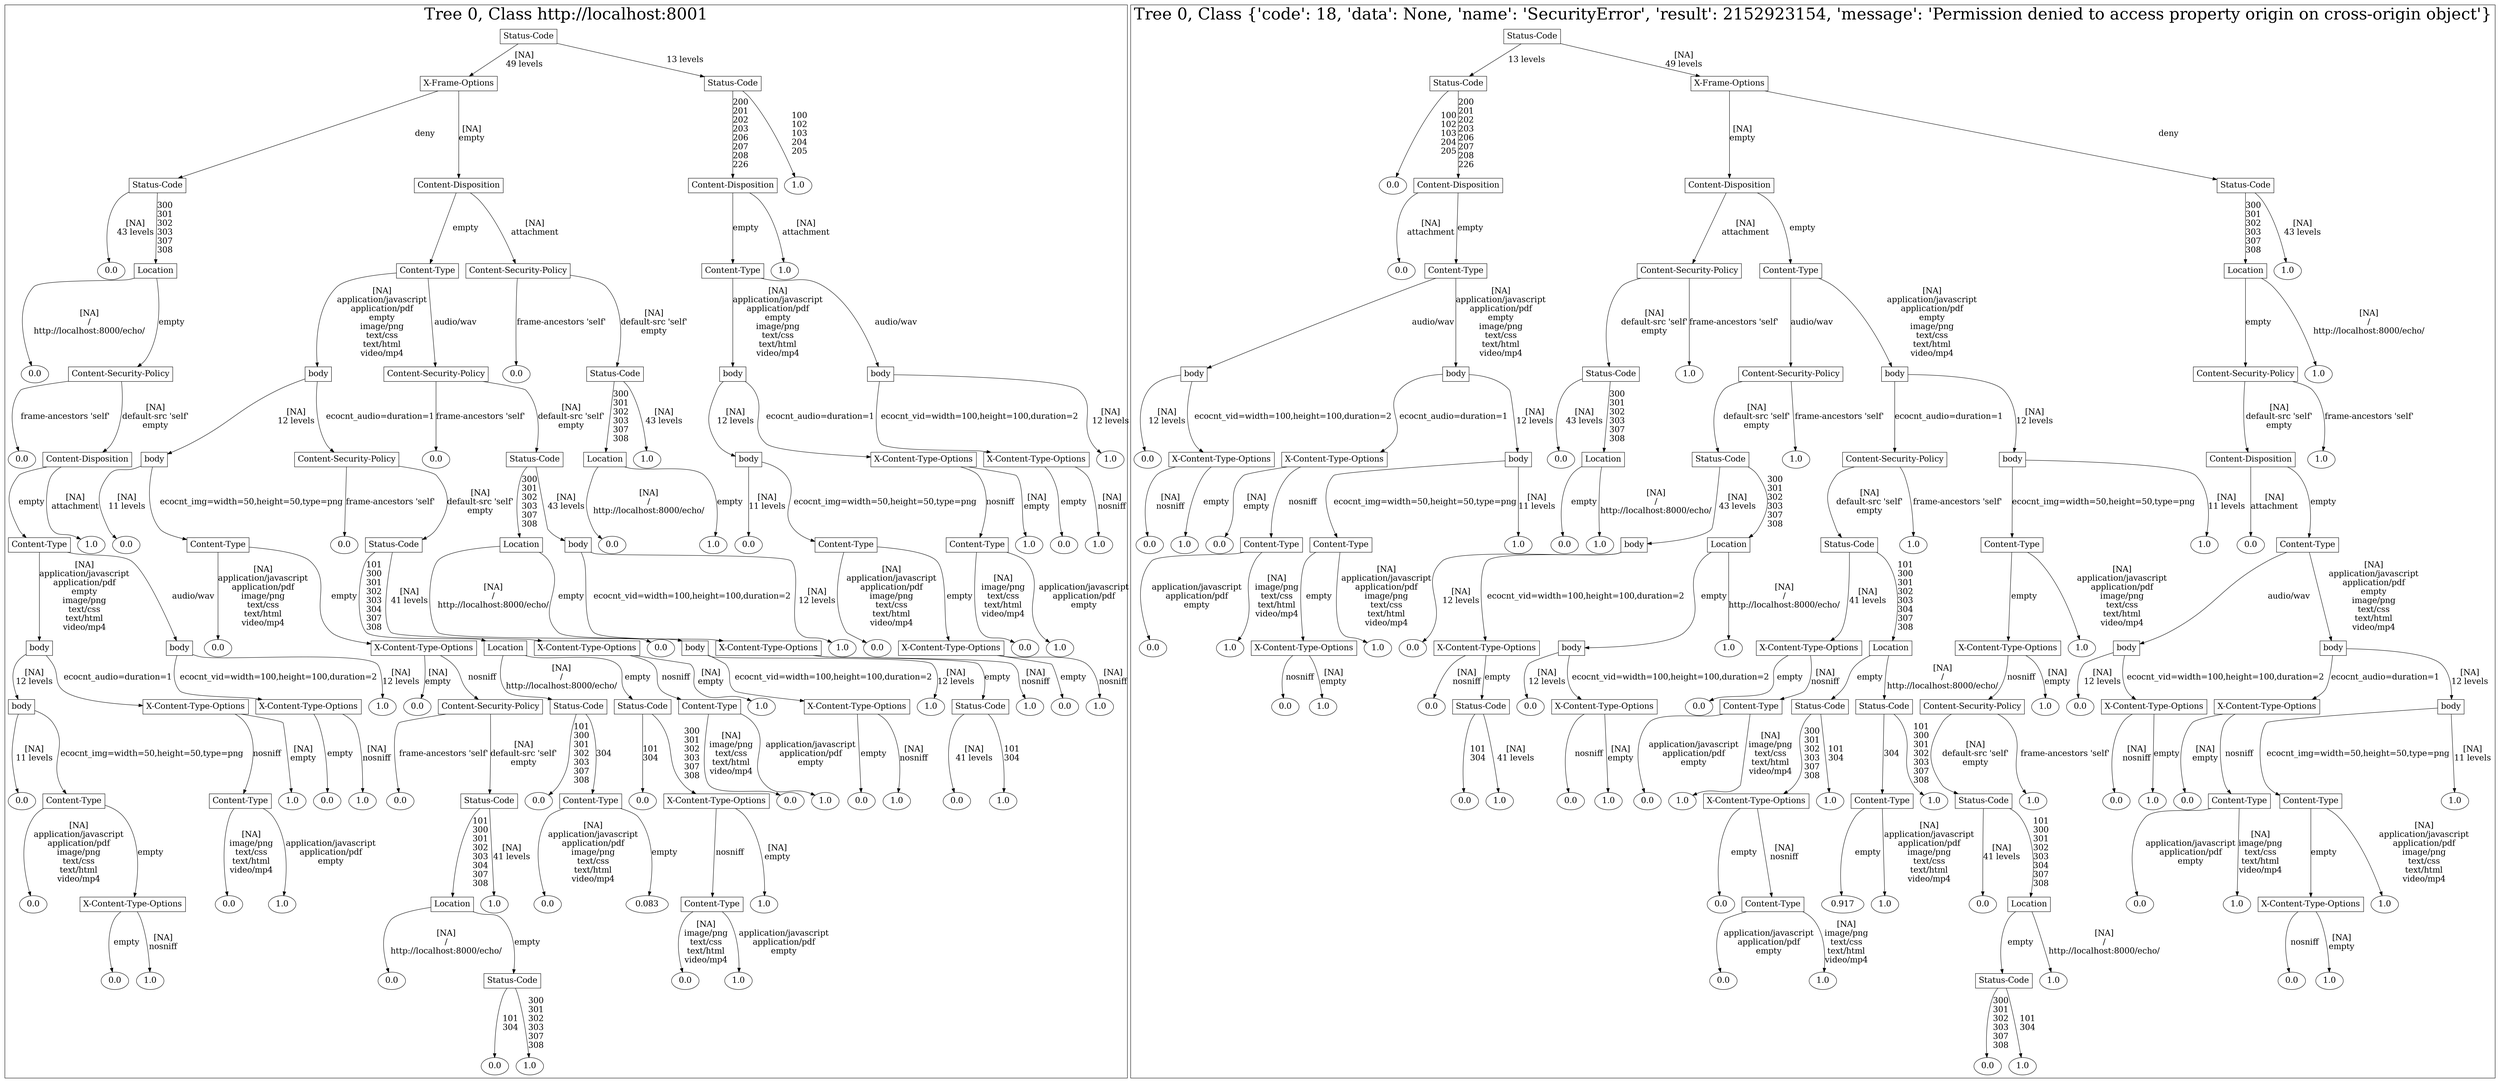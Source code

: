 /*
Generated by:
    http://https://github.com/h2oai/h2o-3/tree/master/h2o-genmodel/src/main/java/hex/genmodel/tools/PrintMojo.java
*/

/*
On a mac:

$ brew install graphviz
$ dot -Tpng file.gv -o file.png
$ open file.png
*/

digraph G {

subgraph cluster_0 {
/* Nodes */

/* Level 0 */
{
"SG_0_Node_0" [shape=box, fontsize=20, label="Status-Code"]
}

/* Level 1 */
{
"SG_0_Node_1" [shape=box, fontsize=20, label="X-Frame-Options"]
"SG_0_Node_2" [shape=box, fontsize=20, label="Status-Code"]
}

/* Level 2 */
{
"SG_0_Node_3" [shape=box, fontsize=20, label="Status-Code"]
"SG_0_Node_4" [shape=box, fontsize=20, label="Content-Disposition"]
"SG_0_Node_5" [shape=box, fontsize=20, label="Content-Disposition"]
"SG_0_Node_60" [fontsize=20, label="1.0"]
}

/* Level 3 */
{
"SG_0_Node_61" [fontsize=20, label="0.0"]
"SG_0_Node_7" [shape=box, fontsize=20, label="Location"]
"SG_0_Node_8" [shape=box, fontsize=20, label="Content-Type"]
"SG_0_Node_9" [shape=box, fontsize=20, label="Content-Security-Policy"]
"SG_0_Node_10" [shape=box, fontsize=20, label="Content-Type"]
"SG_0_Node_62" [fontsize=20, label="1.0"]
}

/* Level 4 */
{
"SG_0_Node_63" [fontsize=20, label="0.0"]
"SG_0_Node_11" [shape=box, fontsize=20, label="Content-Security-Policy"]
"SG_0_Node_12" [shape=box, fontsize=20, label="body"]
"SG_0_Node_13" [shape=box, fontsize=20, label="Content-Security-Policy"]
"SG_0_Node_64" [fontsize=20, label="0.0"]
"SG_0_Node_14" [shape=box, fontsize=20, label="Status-Code"]
"SG_0_Node_15" [shape=box, fontsize=20, label="body"]
"SG_0_Node_16" [shape=box, fontsize=20, label="body"]
}

/* Level 5 */
{
"SG_0_Node_65" [fontsize=20, label="0.0"]
"SG_0_Node_17" [shape=box, fontsize=20, label="Content-Disposition"]
"SG_0_Node_18" [shape=box, fontsize=20, label="body"]
"SG_0_Node_19" [shape=box, fontsize=20, label="Content-Security-Policy"]
"SG_0_Node_66" [fontsize=20, label="0.0"]
"SG_0_Node_20" [shape=box, fontsize=20, label="Status-Code"]
"SG_0_Node_21" [shape=box, fontsize=20, label="Location"]
"SG_0_Node_67" [fontsize=20, label="1.0"]
"SG_0_Node_22" [shape=box, fontsize=20, label="body"]
"SG_0_Node_23" [shape=box, fontsize=20, label="X-Content-Type-Options"]
"SG_0_Node_24" [shape=box, fontsize=20, label="X-Content-Type-Options"]
"SG_0_Node_68" [fontsize=20, label="1.0"]
}

/* Level 6 */
{
"SG_0_Node_25" [shape=box, fontsize=20, label="Content-Type"]
"SG_0_Node_69" [fontsize=20, label="1.0"]
"SG_0_Node_70" [fontsize=20, label="0.0"]
"SG_0_Node_27" [shape=box, fontsize=20, label="Content-Type"]
"SG_0_Node_71" [fontsize=20, label="0.0"]
"SG_0_Node_28" [shape=box, fontsize=20, label="Status-Code"]
"SG_0_Node_29" [shape=box, fontsize=20, label="Location"]
"SG_0_Node_30" [shape=box, fontsize=20, label="body"]
"SG_0_Node_72" [fontsize=20, label="0.0"]
"SG_0_Node_73" [fontsize=20, label="1.0"]
"SG_0_Node_74" [fontsize=20, label="0.0"]
"SG_0_Node_31" [shape=box, fontsize=20, label="Content-Type"]
"SG_0_Node_32" [shape=box, fontsize=20, label="Content-Type"]
"SG_0_Node_75" [fontsize=20, label="1.0"]
"SG_0_Node_76" [fontsize=20, label="0.0"]
"SG_0_Node_77" [fontsize=20, label="1.0"]
}

/* Level 7 */
{
"SG_0_Node_33" [shape=box, fontsize=20, label="body"]
"SG_0_Node_34" [shape=box, fontsize=20, label="body"]
"SG_0_Node_78" [fontsize=20, label="0.0"]
"SG_0_Node_35" [shape=box, fontsize=20, label="X-Content-Type-Options"]
"SG_0_Node_36" [shape=box, fontsize=20, label="Location"]
"SG_0_Node_37" [shape=box, fontsize=20, label="X-Content-Type-Options"]
"SG_0_Node_79" [fontsize=20, label="0.0"]
"SG_0_Node_38" [shape=box, fontsize=20, label="body"]
"SG_0_Node_39" [shape=box, fontsize=20, label="X-Content-Type-Options"]
"SG_0_Node_80" [fontsize=20, label="1.0"]
"SG_0_Node_81" [fontsize=20, label="0.0"]
"SG_0_Node_40" [shape=box, fontsize=20, label="X-Content-Type-Options"]
"SG_0_Node_82" [fontsize=20, label="0.0"]
"SG_0_Node_83" [fontsize=20, label="1.0"]
}

/* Level 8 */
{
"SG_0_Node_41" [shape=box, fontsize=20, label="body"]
"SG_0_Node_42" [shape=box, fontsize=20, label="X-Content-Type-Options"]
"SG_0_Node_43" [shape=box, fontsize=20, label="X-Content-Type-Options"]
"SG_0_Node_84" [fontsize=20, label="1.0"]
"SG_0_Node_85" [fontsize=20, label="0.0"]
"SG_0_Node_44" [shape=box, fontsize=20, label="Content-Security-Policy"]
"SG_0_Node_45" [shape=box, fontsize=20, label="Status-Code"]
"SG_0_Node_46" [shape=box, fontsize=20, label="Status-Code"]
"SG_0_Node_47" [shape=box, fontsize=20, label="Content-Type"]
"SG_0_Node_86" [fontsize=20, label="1.0"]
"SG_0_Node_48" [shape=box, fontsize=20, label="X-Content-Type-Options"]
"SG_0_Node_87" [fontsize=20, label="1.0"]
"SG_0_Node_49" [shape=box, fontsize=20, label="Status-Code"]
"SG_0_Node_88" [fontsize=20, label="1.0"]
"SG_0_Node_89" [fontsize=20, label="0.0"]
"SG_0_Node_90" [fontsize=20, label="1.0"]
}

/* Level 9 */
{
"SG_0_Node_91" [fontsize=20, label="0.0"]
"SG_0_Node_50" [shape=box, fontsize=20, label="Content-Type"]
"SG_0_Node_51" [shape=box, fontsize=20, label="Content-Type"]
"SG_0_Node_92" [fontsize=20, label="1.0"]
"SG_0_Node_93" [fontsize=20, label="0.0"]
"SG_0_Node_94" [fontsize=20, label="1.0"]
"SG_0_Node_95" [fontsize=20, label="0.0"]
"SG_0_Node_52" [shape=box, fontsize=20, label="Status-Code"]
"SG_0_Node_96" [fontsize=20, label="0.0"]
"SG_0_Node_53" [shape=box, fontsize=20, label="Content-Type"]
"SG_0_Node_97" [fontsize=20, label="0.0"]
"SG_0_Node_54" [shape=box, fontsize=20, label="X-Content-Type-Options"]
"SG_0_Node_98" [fontsize=20, label="0.0"]
"SG_0_Node_99" [fontsize=20, label="1.0"]
"SG_0_Node_100" [fontsize=20, label="0.0"]
"SG_0_Node_101" [fontsize=20, label="1.0"]
"SG_0_Node_102" [fontsize=20, label="0.0"]
"SG_0_Node_103" [fontsize=20, label="1.0"]
}

/* Level 10 */
{
"SG_0_Node_104" [fontsize=20, label="0.0"]
"SG_0_Node_55" [shape=box, fontsize=20, label="X-Content-Type-Options"]
"SG_0_Node_105" [fontsize=20, label="0.0"]
"SG_0_Node_106" [fontsize=20, label="1.0"]
"SG_0_Node_56" [shape=box, fontsize=20, label="Location"]
"SG_0_Node_107" [fontsize=20, label="1.0"]
"SG_0_Node_108" [fontsize=20, label="0.0"]
"SG_0_Node_109" [fontsize=20, label="0.083"]
"SG_0_Node_58" [shape=box, fontsize=20, label="Content-Type"]
"SG_0_Node_110" [fontsize=20, label="1.0"]
}

/* Level 11 */
{
"SG_0_Node_111" [fontsize=20, label="0.0"]
"SG_0_Node_112" [fontsize=20, label="1.0"]
"SG_0_Node_113" [fontsize=20, label="0.0"]
"SG_0_Node_59" [shape=box, fontsize=20, label="Status-Code"]
"SG_0_Node_114" [fontsize=20, label="0.0"]
"SG_0_Node_115" [fontsize=20, label="1.0"]
}

/* Level 12 */
{
"SG_0_Node_116" [fontsize=20, label="0.0"]
"SG_0_Node_117" [fontsize=20, label="1.0"]
}

/* Edges */
"SG_0_Node_0" -> "SG_0_Node_1" [fontsize=20, label="[NA]
49 levels
"]
"SG_0_Node_0" -> "SG_0_Node_2" [fontsize=20, label="13 levels
"]
"SG_0_Node_2" -> "SG_0_Node_5" [fontsize=20, label="200
201
202
203
206
207
208
226
"]
"SG_0_Node_2" -> "SG_0_Node_60" [fontsize=20, label="100
102
103
204
205
"]
"SG_0_Node_5" -> "SG_0_Node_10" [fontsize=20, label="empty
"]
"SG_0_Node_5" -> "SG_0_Node_62" [fontsize=20, label="[NA]
attachment
"]
"SG_0_Node_10" -> "SG_0_Node_15" [fontsize=20, label="[NA]
application/javascript
application/pdf
empty
image/png
text/css
text/html
video/mp4
"]
"SG_0_Node_10" -> "SG_0_Node_16" [fontsize=20, label="audio/wav
"]
"SG_0_Node_16" -> "SG_0_Node_24" [fontsize=20, label="ecocnt_vid=width=100,height=100,duration=2
"]
"SG_0_Node_16" -> "SG_0_Node_68" [fontsize=20, label="[NA]
12 levels
"]
"SG_0_Node_24" -> "SG_0_Node_76" [fontsize=20, label="empty
"]
"SG_0_Node_24" -> "SG_0_Node_77" [fontsize=20, label="[NA]
nosniff
"]
"SG_0_Node_15" -> "SG_0_Node_22" [fontsize=20, label="[NA]
12 levels
"]
"SG_0_Node_15" -> "SG_0_Node_23" [fontsize=20, label="ecocnt_audio=duration=1
"]
"SG_0_Node_23" -> "SG_0_Node_32" [fontsize=20, label="nosniff
"]
"SG_0_Node_23" -> "SG_0_Node_75" [fontsize=20, label="[NA]
empty
"]
"SG_0_Node_32" -> "SG_0_Node_82" [fontsize=20, label="[NA]
image/png
text/css
text/html
video/mp4
"]
"SG_0_Node_32" -> "SG_0_Node_83" [fontsize=20, label="application/javascript
application/pdf
empty
"]
"SG_0_Node_22" -> "SG_0_Node_74" [fontsize=20, label="[NA]
11 levels
"]
"SG_0_Node_22" -> "SG_0_Node_31" [fontsize=20, label="ecocnt_img=width=50,height=50,type=png
"]
"SG_0_Node_31" -> "SG_0_Node_81" [fontsize=20, label="[NA]
application/javascript
application/pdf
image/png
text/css
text/html
video/mp4
"]
"SG_0_Node_31" -> "SG_0_Node_40" [fontsize=20, label="empty
"]
"SG_0_Node_40" -> "SG_0_Node_89" [fontsize=20, label="empty
"]
"SG_0_Node_40" -> "SG_0_Node_90" [fontsize=20, label="[NA]
nosniff
"]
"SG_0_Node_1" -> "SG_0_Node_3" [fontsize=20, label="deny
"]
"SG_0_Node_1" -> "SG_0_Node_4" [fontsize=20, label="[NA]
empty
"]
"SG_0_Node_4" -> "SG_0_Node_8" [fontsize=20, label="empty
"]
"SG_0_Node_4" -> "SG_0_Node_9" [fontsize=20, label="[NA]
attachment
"]
"SG_0_Node_9" -> "SG_0_Node_64" [fontsize=20, label="frame-ancestors 'self'
"]
"SG_0_Node_9" -> "SG_0_Node_14" [fontsize=20, label="[NA]
default-src 'self'
empty
"]
"SG_0_Node_14" -> "SG_0_Node_21" [fontsize=20, label="300
301
302
303
307
308
"]
"SG_0_Node_14" -> "SG_0_Node_67" [fontsize=20, label="[NA]
43 levels
"]
"SG_0_Node_21" -> "SG_0_Node_72" [fontsize=20, label="[NA]
/
http://localhost:8000/echo/
"]
"SG_0_Node_21" -> "SG_0_Node_73" [fontsize=20, label="empty
"]
"SG_0_Node_8" -> "SG_0_Node_12" [fontsize=20, label="[NA]
application/javascript
application/pdf
empty
image/png
text/css
text/html
video/mp4
"]
"SG_0_Node_8" -> "SG_0_Node_13" [fontsize=20, label="audio/wav
"]
"SG_0_Node_13" -> "SG_0_Node_66" [fontsize=20, label="frame-ancestors 'self'
"]
"SG_0_Node_13" -> "SG_0_Node_20" [fontsize=20, label="[NA]
default-src 'self'
empty
"]
"SG_0_Node_20" -> "SG_0_Node_29" [fontsize=20, label="300
301
302
303
307
308
"]
"SG_0_Node_20" -> "SG_0_Node_30" [fontsize=20, label="[NA]
43 levels
"]
"SG_0_Node_30" -> "SG_0_Node_39" [fontsize=20, label="ecocnt_vid=width=100,height=100,duration=2
"]
"SG_0_Node_30" -> "SG_0_Node_80" [fontsize=20, label="[NA]
12 levels
"]
"SG_0_Node_39" -> "SG_0_Node_49" [fontsize=20, label="empty
"]
"SG_0_Node_39" -> "SG_0_Node_88" [fontsize=20, label="[NA]
nosniff
"]
"SG_0_Node_49" -> "SG_0_Node_102" [fontsize=20, label="[NA]
41 levels
"]
"SG_0_Node_49" -> "SG_0_Node_103" [fontsize=20, label="101
304
"]
"SG_0_Node_29" -> "SG_0_Node_79" [fontsize=20, label="[NA]
/
http://localhost:8000/echo/
"]
"SG_0_Node_29" -> "SG_0_Node_38" [fontsize=20, label="empty
"]
"SG_0_Node_38" -> "SG_0_Node_48" [fontsize=20, label="ecocnt_vid=width=100,height=100,duration=2
"]
"SG_0_Node_38" -> "SG_0_Node_87" [fontsize=20, label="[NA]
12 levels
"]
"SG_0_Node_48" -> "SG_0_Node_100" [fontsize=20, label="empty
"]
"SG_0_Node_48" -> "SG_0_Node_101" [fontsize=20, label="[NA]
nosniff
"]
"SG_0_Node_12" -> "SG_0_Node_18" [fontsize=20, label="[NA]
12 levels
"]
"SG_0_Node_12" -> "SG_0_Node_19" [fontsize=20, label="ecocnt_audio=duration=1
"]
"SG_0_Node_19" -> "SG_0_Node_71" [fontsize=20, label="frame-ancestors 'self'
"]
"SG_0_Node_19" -> "SG_0_Node_28" [fontsize=20, label="[NA]
default-src 'self'
empty
"]
"SG_0_Node_28" -> "SG_0_Node_36" [fontsize=20, label="101
300
301
302
303
304
307
308
"]
"SG_0_Node_28" -> "SG_0_Node_37" [fontsize=20, label="[NA]
41 levels
"]
"SG_0_Node_37" -> "SG_0_Node_47" [fontsize=20, label="nosniff
"]
"SG_0_Node_37" -> "SG_0_Node_86" [fontsize=20, label="[NA]
empty
"]
"SG_0_Node_47" -> "SG_0_Node_98" [fontsize=20, label="[NA]
image/png
text/css
text/html
video/mp4
"]
"SG_0_Node_47" -> "SG_0_Node_99" [fontsize=20, label="application/javascript
application/pdf
empty
"]
"SG_0_Node_36" -> "SG_0_Node_45" [fontsize=20, label="[NA]
/
http://localhost:8000/echo/
"]
"SG_0_Node_36" -> "SG_0_Node_46" [fontsize=20, label="empty
"]
"SG_0_Node_46" -> "SG_0_Node_97" [fontsize=20, label="101
304
"]
"SG_0_Node_46" -> "SG_0_Node_54" [fontsize=20, label="300
301
302
303
307
308
"]
"SG_0_Node_54" -> "SG_0_Node_58" [fontsize=20, label="nosniff
"]
"SG_0_Node_54" -> "SG_0_Node_110" [fontsize=20, label="[NA]
empty
"]
"SG_0_Node_58" -> "SG_0_Node_114" [fontsize=20, label="[NA]
image/png
text/css
text/html
video/mp4
"]
"SG_0_Node_58" -> "SG_0_Node_115" [fontsize=20, label="application/javascript
application/pdf
empty
"]
"SG_0_Node_45" -> "SG_0_Node_96" [fontsize=20, label="101
300
301
302
303
307
308
"]
"SG_0_Node_45" -> "SG_0_Node_53" [fontsize=20, label="304
"]
"SG_0_Node_53" -> "SG_0_Node_108" [fontsize=20, label="[NA]
application/javascript
application/pdf
image/png
text/css
text/html
video/mp4
"]
"SG_0_Node_53" -> "SG_0_Node_109" [fontsize=20, label="empty
"]
"SG_0_Node_18" -> "SG_0_Node_70" [fontsize=20, label="[NA]
11 levels
"]
"SG_0_Node_18" -> "SG_0_Node_27" [fontsize=20, label="ecocnt_img=width=50,height=50,type=png
"]
"SG_0_Node_27" -> "SG_0_Node_78" [fontsize=20, label="[NA]
application/javascript
application/pdf
image/png
text/css
text/html
video/mp4
"]
"SG_0_Node_27" -> "SG_0_Node_35" [fontsize=20, label="empty
"]
"SG_0_Node_35" -> "SG_0_Node_85" [fontsize=20, label="[NA]
empty
"]
"SG_0_Node_35" -> "SG_0_Node_44" [fontsize=20, label="nosniff
"]
"SG_0_Node_44" -> "SG_0_Node_95" [fontsize=20, label="frame-ancestors 'self'
"]
"SG_0_Node_44" -> "SG_0_Node_52" [fontsize=20, label="[NA]
default-src 'self'
empty
"]
"SG_0_Node_52" -> "SG_0_Node_56" [fontsize=20, label="101
300
301
302
303
304
307
308
"]
"SG_0_Node_52" -> "SG_0_Node_107" [fontsize=20, label="[NA]
41 levels
"]
"SG_0_Node_56" -> "SG_0_Node_113" [fontsize=20, label="[NA]
/
http://localhost:8000/echo/
"]
"SG_0_Node_56" -> "SG_0_Node_59" [fontsize=20, label="empty
"]
"SG_0_Node_59" -> "SG_0_Node_116" [fontsize=20, label="101
304
"]
"SG_0_Node_59" -> "SG_0_Node_117" [fontsize=20, label="300
301
302
303
307
308
"]
"SG_0_Node_3" -> "SG_0_Node_61" [fontsize=20, label="[NA]
43 levels
"]
"SG_0_Node_3" -> "SG_0_Node_7" [fontsize=20, label="300
301
302
303
307
308
"]
"SG_0_Node_7" -> "SG_0_Node_63" [fontsize=20, label="[NA]
/
http://localhost:8000/echo/
"]
"SG_0_Node_7" -> "SG_0_Node_11" [fontsize=20, label="empty
"]
"SG_0_Node_11" -> "SG_0_Node_65" [fontsize=20, label="frame-ancestors 'self'
"]
"SG_0_Node_11" -> "SG_0_Node_17" [fontsize=20, label="[NA]
default-src 'self'
empty
"]
"SG_0_Node_17" -> "SG_0_Node_25" [fontsize=20, label="empty
"]
"SG_0_Node_17" -> "SG_0_Node_69" [fontsize=20, label="[NA]
attachment
"]
"SG_0_Node_25" -> "SG_0_Node_33" [fontsize=20, label="[NA]
application/javascript
application/pdf
empty
image/png
text/css
text/html
video/mp4
"]
"SG_0_Node_25" -> "SG_0_Node_34" [fontsize=20, label="audio/wav
"]
"SG_0_Node_34" -> "SG_0_Node_43" [fontsize=20, label="ecocnt_vid=width=100,height=100,duration=2
"]
"SG_0_Node_34" -> "SG_0_Node_84" [fontsize=20, label="[NA]
12 levels
"]
"SG_0_Node_43" -> "SG_0_Node_93" [fontsize=20, label="empty
"]
"SG_0_Node_43" -> "SG_0_Node_94" [fontsize=20, label="[NA]
nosniff
"]
"SG_0_Node_33" -> "SG_0_Node_41" [fontsize=20, label="[NA]
12 levels
"]
"SG_0_Node_33" -> "SG_0_Node_42" [fontsize=20, label="ecocnt_audio=duration=1
"]
"SG_0_Node_42" -> "SG_0_Node_51" [fontsize=20, label="nosniff
"]
"SG_0_Node_42" -> "SG_0_Node_92" [fontsize=20, label="[NA]
empty
"]
"SG_0_Node_51" -> "SG_0_Node_105" [fontsize=20, label="[NA]
image/png
text/css
text/html
video/mp4
"]
"SG_0_Node_51" -> "SG_0_Node_106" [fontsize=20, label="application/javascript
application/pdf
empty
"]
"SG_0_Node_41" -> "SG_0_Node_91" [fontsize=20, label="[NA]
11 levels
"]
"SG_0_Node_41" -> "SG_0_Node_50" [fontsize=20, label="ecocnt_img=width=50,height=50,type=png
"]
"SG_0_Node_50" -> "SG_0_Node_104" [fontsize=20, label="[NA]
application/javascript
application/pdf
image/png
text/css
text/html
video/mp4
"]
"SG_0_Node_50" -> "SG_0_Node_55" [fontsize=20, label="empty
"]
"SG_0_Node_55" -> "SG_0_Node_111" [fontsize=20, label="empty
"]
"SG_0_Node_55" -> "SG_0_Node_112" [fontsize=20, label="[NA]
nosniff
"]

fontsize=40
label="Tree 0, Class http://localhost:8001"
}

subgraph cluster_1 {
/* Nodes */

/* Level 0 */
{
"SG_1_Node_0" [shape=box, fontsize=20, label="Status-Code"]
}

/* Level 1 */
{
"SG_1_Node_1" [shape=box, fontsize=20, label="Status-Code"]
"SG_1_Node_2" [shape=box, fontsize=20, label="X-Frame-Options"]
}

/* Level 2 */
{
"SG_1_Node_60" [fontsize=20, label="0.0"]
"SG_1_Node_3" [shape=box, fontsize=20, label="Content-Disposition"]
"SG_1_Node_4" [shape=box, fontsize=20, label="Content-Disposition"]
"SG_1_Node_5" [shape=box, fontsize=20, label="Status-Code"]
}

/* Level 3 */
{
"SG_1_Node_61" [fontsize=20, label="0.0"]
"SG_1_Node_6" [shape=box, fontsize=20, label="Content-Type"]
"SG_1_Node_7" [shape=box, fontsize=20, label="Content-Security-Policy"]
"SG_1_Node_8" [shape=box, fontsize=20, label="Content-Type"]
"SG_1_Node_9" [shape=box, fontsize=20, label="Location"]
"SG_1_Node_62" [fontsize=20, label="1.0"]
}

/* Level 4 */
{
"SG_1_Node_11" [shape=box, fontsize=20, label="body"]
"SG_1_Node_12" [shape=box, fontsize=20, label="body"]
"SG_1_Node_13" [shape=box, fontsize=20, label="Status-Code"]
"SG_1_Node_63" [fontsize=20, label="1.0"]
"SG_1_Node_14" [shape=box, fontsize=20, label="Content-Security-Policy"]
"SG_1_Node_15" [shape=box, fontsize=20, label="body"]
"SG_1_Node_16" [shape=box, fontsize=20, label="Content-Security-Policy"]
"SG_1_Node_64" [fontsize=20, label="1.0"]
}

/* Level 5 */
{
"SG_1_Node_65" [fontsize=20, label="0.0"]
"SG_1_Node_17" [shape=box, fontsize=20, label="X-Content-Type-Options"]
"SG_1_Node_18" [shape=box, fontsize=20, label="X-Content-Type-Options"]
"SG_1_Node_19" [shape=box, fontsize=20, label="body"]
"SG_1_Node_66" [fontsize=20, label="0.0"]
"SG_1_Node_20" [shape=box, fontsize=20, label="Location"]
"SG_1_Node_21" [shape=box, fontsize=20, label="Status-Code"]
"SG_1_Node_67" [fontsize=20, label="1.0"]
"SG_1_Node_22" [shape=box, fontsize=20, label="Content-Security-Policy"]
"SG_1_Node_23" [shape=box, fontsize=20, label="body"]
"SG_1_Node_24" [shape=box, fontsize=20, label="Content-Disposition"]
"SG_1_Node_68" [fontsize=20, label="1.0"]
}

/* Level 6 */
{
"SG_1_Node_69" [fontsize=20, label="0.0"]
"SG_1_Node_70" [fontsize=20, label="1.0"]
"SG_1_Node_71" [fontsize=20, label="0.0"]
"SG_1_Node_25" [shape=box, fontsize=20, label="Content-Type"]
"SG_1_Node_26" [shape=box, fontsize=20, label="Content-Type"]
"SG_1_Node_72" [fontsize=20, label="1.0"]
"SG_1_Node_73" [fontsize=20, label="0.0"]
"SG_1_Node_74" [fontsize=20, label="1.0"]
"SG_1_Node_27" [shape=box, fontsize=20, label="body"]
"SG_1_Node_28" [shape=box, fontsize=20, label="Location"]
"SG_1_Node_29" [shape=box, fontsize=20, label="Status-Code"]
"SG_1_Node_75" [fontsize=20, label="1.0"]
"SG_1_Node_30" [shape=box, fontsize=20, label="Content-Type"]
"SG_1_Node_76" [fontsize=20, label="1.0"]
"SG_1_Node_77" [fontsize=20, label="0.0"]
"SG_1_Node_32" [shape=box, fontsize=20, label="Content-Type"]
}

/* Level 7 */
{
"SG_1_Node_78" [fontsize=20, label="0.0"]
"SG_1_Node_79" [fontsize=20, label="1.0"]
"SG_1_Node_33" [shape=box, fontsize=20, label="X-Content-Type-Options"]
"SG_1_Node_80" [fontsize=20, label="1.0"]
"SG_1_Node_81" [fontsize=20, label="0.0"]
"SG_1_Node_34" [shape=box, fontsize=20, label="X-Content-Type-Options"]
"SG_1_Node_35" [shape=box, fontsize=20, label="body"]
"SG_1_Node_82" [fontsize=20, label="1.0"]
"SG_1_Node_36" [shape=box, fontsize=20, label="X-Content-Type-Options"]
"SG_1_Node_37" [shape=box, fontsize=20, label="Location"]
"SG_1_Node_38" [shape=box, fontsize=20, label="X-Content-Type-Options"]
"SG_1_Node_83" [fontsize=20, label="1.0"]
"SG_1_Node_39" [shape=box, fontsize=20, label="body"]
"SG_1_Node_40" [shape=box, fontsize=20, label="body"]
}

/* Level 8 */
{
"SG_1_Node_84" [fontsize=20, label="0.0"]
"SG_1_Node_85" [fontsize=20, label="1.0"]
"SG_1_Node_86" [fontsize=20, label="0.0"]
"SG_1_Node_41" [shape=box, fontsize=20, label="Status-Code"]
"SG_1_Node_87" [fontsize=20, label="0.0"]
"SG_1_Node_42" [shape=box, fontsize=20, label="X-Content-Type-Options"]
"SG_1_Node_88" [fontsize=20, label="0.0"]
"SG_1_Node_43" [shape=box, fontsize=20, label="Content-Type"]
"SG_1_Node_44" [shape=box, fontsize=20, label="Status-Code"]
"SG_1_Node_45" [shape=box, fontsize=20, label="Status-Code"]
"SG_1_Node_46" [shape=box, fontsize=20, label="Content-Security-Policy"]
"SG_1_Node_89" [fontsize=20, label="1.0"]
"SG_1_Node_90" [fontsize=20, label="0.0"]
"SG_1_Node_47" [shape=box, fontsize=20, label="X-Content-Type-Options"]
"SG_1_Node_48" [shape=box, fontsize=20, label="X-Content-Type-Options"]
"SG_1_Node_49" [shape=box, fontsize=20, label="body"]
}

/* Level 9 */
{
"SG_1_Node_91" [fontsize=20, label="0.0"]
"SG_1_Node_92" [fontsize=20, label="1.0"]
"SG_1_Node_93" [fontsize=20, label="0.0"]
"SG_1_Node_94" [fontsize=20, label="1.0"]
"SG_1_Node_95" [fontsize=20, label="0.0"]
"SG_1_Node_96" [fontsize=20, label="1.0"]
"SG_1_Node_50" [shape=box, fontsize=20, label="X-Content-Type-Options"]
"SG_1_Node_97" [fontsize=20, label="1.0"]
"SG_1_Node_51" [shape=box, fontsize=20, label="Content-Type"]
"SG_1_Node_98" [fontsize=20, label="1.0"]
"SG_1_Node_52" [shape=box, fontsize=20, label="Status-Code"]
"SG_1_Node_99" [fontsize=20, label="1.0"]
"SG_1_Node_100" [fontsize=20, label="0.0"]
"SG_1_Node_101" [fontsize=20, label="1.0"]
"SG_1_Node_102" [fontsize=20, label="0.0"]
"SG_1_Node_53" [shape=box, fontsize=20, label="Content-Type"]
"SG_1_Node_54" [shape=box, fontsize=20, label="Content-Type"]
"SG_1_Node_103" [fontsize=20, label="1.0"]
}

/* Level 10 */
{
"SG_1_Node_104" [fontsize=20, label="0.0"]
"SG_1_Node_55" [shape=box, fontsize=20, label="Content-Type"]
"SG_1_Node_105" [fontsize=20, label="0.917"]
"SG_1_Node_106" [fontsize=20, label="1.0"]
"SG_1_Node_107" [fontsize=20, label="0.0"]
"SG_1_Node_57" [shape=box, fontsize=20, label="Location"]
"SG_1_Node_108" [fontsize=20, label="0.0"]
"SG_1_Node_109" [fontsize=20, label="1.0"]
"SG_1_Node_58" [shape=box, fontsize=20, label="X-Content-Type-Options"]
"SG_1_Node_110" [fontsize=20, label="1.0"]
}

/* Level 11 */
{
"SG_1_Node_111" [fontsize=20, label="0.0"]
"SG_1_Node_112" [fontsize=20, label="1.0"]
"SG_1_Node_59" [shape=box, fontsize=20, label="Status-Code"]
"SG_1_Node_113" [fontsize=20, label="1.0"]
"SG_1_Node_114" [fontsize=20, label="0.0"]
"SG_1_Node_115" [fontsize=20, label="1.0"]
}

/* Level 12 */
{
"SG_1_Node_116" [fontsize=20, label="0.0"]
"SG_1_Node_117" [fontsize=20, label="1.0"]
}

/* Edges */
"SG_1_Node_0" -> "SG_1_Node_1" [fontsize=20, label="13 levels
"]
"SG_1_Node_0" -> "SG_1_Node_2" [fontsize=20, label="[NA]
49 levels
"]
"SG_1_Node_2" -> "SG_1_Node_4" [fontsize=20, label="[NA]
empty
"]
"SG_1_Node_2" -> "SG_1_Node_5" [fontsize=20, label="deny
"]
"SG_1_Node_5" -> "SG_1_Node_9" [fontsize=20, label="300
301
302
303
307
308
"]
"SG_1_Node_5" -> "SG_1_Node_62" [fontsize=20, label="[NA]
43 levels
"]
"SG_1_Node_9" -> "SG_1_Node_16" [fontsize=20, label="empty
"]
"SG_1_Node_9" -> "SG_1_Node_64" [fontsize=20, label="[NA]
/
http://localhost:8000/echo/
"]
"SG_1_Node_16" -> "SG_1_Node_24" [fontsize=20, label="[NA]
default-src 'self'
empty
"]
"SG_1_Node_16" -> "SG_1_Node_68" [fontsize=20, label="frame-ancestors 'self'
"]
"SG_1_Node_24" -> "SG_1_Node_77" [fontsize=20, label="[NA]
attachment
"]
"SG_1_Node_24" -> "SG_1_Node_32" [fontsize=20, label="empty
"]
"SG_1_Node_32" -> "SG_1_Node_39" [fontsize=20, label="audio/wav
"]
"SG_1_Node_32" -> "SG_1_Node_40" [fontsize=20, label="[NA]
application/javascript
application/pdf
empty
image/png
text/css
text/html
video/mp4
"]
"SG_1_Node_40" -> "SG_1_Node_48" [fontsize=20, label="ecocnt_audio=duration=1
"]
"SG_1_Node_40" -> "SG_1_Node_49" [fontsize=20, label="[NA]
12 levels
"]
"SG_1_Node_49" -> "SG_1_Node_54" [fontsize=20, label="ecocnt_img=width=50,height=50,type=png
"]
"SG_1_Node_49" -> "SG_1_Node_103" [fontsize=20, label="[NA]
11 levels
"]
"SG_1_Node_54" -> "SG_1_Node_58" [fontsize=20, label="empty
"]
"SG_1_Node_54" -> "SG_1_Node_110" [fontsize=20, label="[NA]
application/javascript
application/pdf
image/png
text/css
text/html
video/mp4
"]
"SG_1_Node_58" -> "SG_1_Node_114" [fontsize=20, label="nosniff
"]
"SG_1_Node_58" -> "SG_1_Node_115" [fontsize=20, label="[NA]
empty
"]
"SG_1_Node_48" -> "SG_1_Node_102" [fontsize=20, label="[NA]
empty
"]
"SG_1_Node_48" -> "SG_1_Node_53" [fontsize=20, label="nosniff
"]
"SG_1_Node_53" -> "SG_1_Node_108" [fontsize=20, label="application/javascript
application/pdf
empty
"]
"SG_1_Node_53" -> "SG_1_Node_109" [fontsize=20, label="[NA]
image/png
text/css
text/html
video/mp4
"]
"SG_1_Node_39" -> "SG_1_Node_90" [fontsize=20, label="[NA]
12 levels
"]
"SG_1_Node_39" -> "SG_1_Node_47" [fontsize=20, label="ecocnt_vid=width=100,height=100,duration=2
"]
"SG_1_Node_47" -> "SG_1_Node_100" [fontsize=20, label="[NA]
nosniff
"]
"SG_1_Node_47" -> "SG_1_Node_101" [fontsize=20, label="empty
"]
"SG_1_Node_4" -> "SG_1_Node_7" [fontsize=20, label="[NA]
attachment
"]
"SG_1_Node_4" -> "SG_1_Node_8" [fontsize=20, label="empty
"]
"SG_1_Node_8" -> "SG_1_Node_14" [fontsize=20, label="audio/wav
"]
"SG_1_Node_8" -> "SG_1_Node_15" [fontsize=20, label="[NA]
application/javascript
application/pdf
empty
image/png
text/css
text/html
video/mp4
"]
"SG_1_Node_15" -> "SG_1_Node_22" [fontsize=20, label="ecocnt_audio=duration=1
"]
"SG_1_Node_15" -> "SG_1_Node_23" [fontsize=20, label="[NA]
12 levels
"]
"SG_1_Node_23" -> "SG_1_Node_30" [fontsize=20, label="ecocnt_img=width=50,height=50,type=png
"]
"SG_1_Node_23" -> "SG_1_Node_76" [fontsize=20, label="[NA]
11 levels
"]
"SG_1_Node_30" -> "SG_1_Node_38" [fontsize=20, label="empty
"]
"SG_1_Node_30" -> "SG_1_Node_83" [fontsize=20, label="[NA]
application/javascript
application/pdf
image/png
text/css
text/html
video/mp4
"]
"SG_1_Node_38" -> "SG_1_Node_46" [fontsize=20, label="nosniff
"]
"SG_1_Node_38" -> "SG_1_Node_89" [fontsize=20, label="[NA]
empty
"]
"SG_1_Node_46" -> "SG_1_Node_52" [fontsize=20, label="[NA]
default-src 'self'
empty
"]
"SG_1_Node_46" -> "SG_1_Node_99" [fontsize=20, label="frame-ancestors 'self'
"]
"SG_1_Node_52" -> "SG_1_Node_107" [fontsize=20, label="[NA]
41 levels
"]
"SG_1_Node_52" -> "SG_1_Node_57" [fontsize=20, label="101
300
301
302
303
304
307
308
"]
"SG_1_Node_57" -> "SG_1_Node_59" [fontsize=20, label="empty
"]
"SG_1_Node_57" -> "SG_1_Node_113" [fontsize=20, label="[NA]
/
http://localhost:8000/echo/
"]
"SG_1_Node_59" -> "SG_1_Node_116" [fontsize=20, label="300
301
302
303
307
308
"]
"SG_1_Node_59" -> "SG_1_Node_117" [fontsize=20, label="101
304
"]
"SG_1_Node_22" -> "SG_1_Node_29" [fontsize=20, label="[NA]
default-src 'self'
empty
"]
"SG_1_Node_22" -> "SG_1_Node_75" [fontsize=20, label="frame-ancestors 'self'
"]
"SG_1_Node_29" -> "SG_1_Node_36" [fontsize=20, label="[NA]
41 levels
"]
"SG_1_Node_29" -> "SG_1_Node_37" [fontsize=20, label="101
300
301
302
303
304
307
308
"]
"SG_1_Node_37" -> "SG_1_Node_44" [fontsize=20, label="empty
"]
"SG_1_Node_37" -> "SG_1_Node_45" [fontsize=20, label="[NA]
/
http://localhost:8000/echo/
"]
"SG_1_Node_45" -> "SG_1_Node_51" [fontsize=20, label="304
"]
"SG_1_Node_45" -> "SG_1_Node_98" [fontsize=20, label="101
300
301
302
303
307
308
"]
"SG_1_Node_51" -> "SG_1_Node_105" [fontsize=20, label="empty
"]
"SG_1_Node_51" -> "SG_1_Node_106" [fontsize=20, label="[NA]
application/javascript
application/pdf
image/png
text/css
text/html
video/mp4
"]
"SG_1_Node_44" -> "SG_1_Node_50" [fontsize=20, label="300
301
302
303
307
308
"]
"SG_1_Node_44" -> "SG_1_Node_97" [fontsize=20, label="101
304
"]
"SG_1_Node_50" -> "SG_1_Node_104" [fontsize=20, label="empty
"]
"SG_1_Node_50" -> "SG_1_Node_55" [fontsize=20, label="[NA]
nosniff
"]
"SG_1_Node_55" -> "SG_1_Node_111" [fontsize=20, label="application/javascript
application/pdf
empty
"]
"SG_1_Node_55" -> "SG_1_Node_112" [fontsize=20, label="[NA]
image/png
text/css
text/html
video/mp4
"]
"SG_1_Node_36" -> "SG_1_Node_88" [fontsize=20, label="empty
"]
"SG_1_Node_36" -> "SG_1_Node_43" [fontsize=20, label="[NA]
nosniff
"]
"SG_1_Node_43" -> "SG_1_Node_95" [fontsize=20, label="application/javascript
application/pdf
empty
"]
"SG_1_Node_43" -> "SG_1_Node_96" [fontsize=20, label="[NA]
image/png
text/css
text/html
video/mp4
"]
"SG_1_Node_14" -> "SG_1_Node_21" [fontsize=20, label="[NA]
default-src 'self'
empty
"]
"SG_1_Node_14" -> "SG_1_Node_67" [fontsize=20, label="frame-ancestors 'self'
"]
"SG_1_Node_21" -> "SG_1_Node_27" [fontsize=20, label="[NA]
43 levels
"]
"SG_1_Node_21" -> "SG_1_Node_28" [fontsize=20, label="300
301
302
303
307
308
"]
"SG_1_Node_28" -> "SG_1_Node_35" [fontsize=20, label="empty
"]
"SG_1_Node_28" -> "SG_1_Node_82" [fontsize=20, label="[NA]
/
http://localhost:8000/echo/
"]
"SG_1_Node_35" -> "SG_1_Node_87" [fontsize=20, label="[NA]
12 levels
"]
"SG_1_Node_35" -> "SG_1_Node_42" [fontsize=20, label="ecocnt_vid=width=100,height=100,duration=2
"]
"SG_1_Node_42" -> "SG_1_Node_93" [fontsize=20, label="nosniff
"]
"SG_1_Node_42" -> "SG_1_Node_94" [fontsize=20, label="[NA]
empty
"]
"SG_1_Node_27" -> "SG_1_Node_81" [fontsize=20, label="[NA]
12 levels
"]
"SG_1_Node_27" -> "SG_1_Node_34" [fontsize=20, label="ecocnt_vid=width=100,height=100,duration=2
"]
"SG_1_Node_34" -> "SG_1_Node_86" [fontsize=20, label="[NA]
nosniff
"]
"SG_1_Node_34" -> "SG_1_Node_41" [fontsize=20, label="empty
"]
"SG_1_Node_41" -> "SG_1_Node_91" [fontsize=20, label="101
304
"]
"SG_1_Node_41" -> "SG_1_Node_92" [fontsize=20, label="[NA]
41 levels
"]
"SG_1_Node_7" -> "SG_1_Node_13" [fontsize=20, label="[NA]
default-src 'self'
empty
"]
"SG_1_Node_7" -> "SG_1_Node_63" [fontsize=20, label="frame-ancestors 'self'
"]
"SG_1_Node_13" -> "SG_1_Node_66" [fontsize=20, label="[NA]
43 levels
"]
"SG_1_Node_13" -> "SG_1_Node_20" [fontsize=20, label="300
301
302
303
307
308
"]
"SG_1_Node_20" -> "SG_1_Node_73" [fontsize=20, label="empty
"]
"SG_1_Node_20" -> "SG_1_Node_74" [fontsize=20, label="[NA]
/
http://localhost:8000/echo/
"]
"SG_1_Node_1" -> "SG_1_Node_60" [fontsize=20, label="100
102
103
204
205
"]
"SG_1_Node_1" -> "SG_1_Node_3" [fontsize=20, label="200
201
202
203
206
207
208
226
"]
"SG_1_Node_3" -> "SG_1_Node_61" [fontsize=20, label="[NA]
attachment
"]
"SG_1_Node_3" -> "SG_1_Node_6" [fontsize=20, label="empty
"]
"SG_1_Node_6" -> "SG_1_Node_11" [fontsize=20, label="audio/wav
"]
"SG_1_Node_6" -> "SG_1_Node_12" [fontsize=20, label="[NA]
application/javascript
application/pdf
empty
image/png
text/css
text/html
video/mp4
"]
"SG_1_Node_12" -> "SG_1_Node_18" [fontsize=20, label="ecocnt_audio=duration=1
"]
"SG_1_Node_12" -> "SG_1_Node_19" [fontsize=20, label="[NA]
12 levels
"]
"SG_1_Node_19" -> "SG_1_Node_26" [fontsize=20, label="ecocnt_img=width=50,height=50,type=png
"]
"SG_1_Node_19" -> "SG_1_Node_72" [fontsize=20, label="[NA]
11 levels
"]
"SG_1_Node_26" -> "SG_1_Node_33" [fontsize=20, label="empty
"]
"SG_1_Node_26" -> "SG_1_Node_80" [fontsize=20, label="[NA]
application/javascript
application/pdf
image/png
text/css
text/html
video/mp4
"]
"SG_1_Node_33" -> "SG_1_Node_84" [fontsize=20, label="nosniff
"]
"SG_1_Node_33" -> "SG_1_Node_85" [fontsize=20, label="[NA]
empty
"]
"SG_1_Node_18" -> "SG_1_Node_71" [fontsize=20, label="[NA]
empty
"]
"SG_1_Node_18" -> "SG_1_Node_25" [fontsize=20, label="nosniff
"]
"SG_1_Node_25" -> "SG_1_Node_78" [fontsize=20, label="application/javascript
application/pdf
empty
"]
"SG_1_Node_25" -> "SG_1_Node_79" [fontsize=20, label="[NA]
image/png
text/css
text/html
video/mp4
"]
"SG_1_Node_11" -> "SG_1_Node_65" [fontsize=20, label="[NA]
12 levels
"]
"SG_1_Node_11" -> "SG_1_Node_17" [fontsize=20, label="ecocnt_vid=width=100,height=100,duration=2
"]
"SG_1_Node_17" -> "SG_1_Node_69" [fontsize=20, label="[NA]
nosniff
"]
"SG_1_Node_17" -> "SG_1_Node_70" [fontsize=20, label="empty
"]

fontsize=40
label="Tree 0, Class {'code': 18, 'data': None, 'name': 'SecurityError', 'result': 2152923154, 'message': 'Permission denied to access property origin on cross-origin object'}"
}

}

